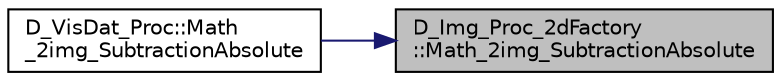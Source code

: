 digraph "D_Img_Proc_2dFactory::Math_2img_SubtractionAbsolute"
{
 // LATEX_PDF_SIZE
  edge [fontname="Helvetica",fontsize="10",labelfontname="Helvetica",labelfontsize="10"];
  node [fontname="Helvetica",fontsize="10",shape=record];
  rankdir="RL";
  Node1 [label="D_Img_Proc_2dFactory\l::Math_2img_SubtractionAbsolute",height=0.2,width=0.4,color="black", fillcolor="grey75", style="filled", fontcolor="black",tooltip=" "];
  Node1 -> Node2 [dir="back",color="midnightblue",fontsize="10",style="solid",fontname="Helvetica"];
  Node2 [label="D_VisDat_Proc::Math\l_2img_SubtractionAbsolute",height=0.2,width=0.4,color="black", fillcolor="white", style="filled",URL="$class_d___vis_dat___proc.html#af91385ab7052b922cf93ca803d8b8afd",tooltip=" "];
}
